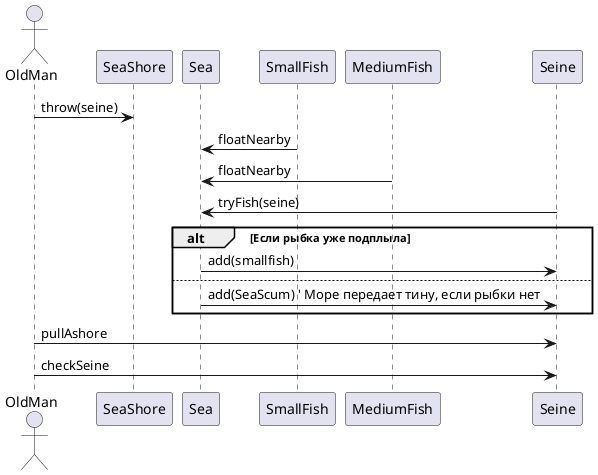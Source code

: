 @startuml
actor OldMan
participant SeaShore
participant Sea
participant SmallFish
participant MediumFish
participant Seine

' Старик забрасывает невод в море
OldMan -> SeaShore : throw(seine)

' Малая рыбка подплывает к берегу
SmallFish -> Sea : floatNearby

' Средняя рыбка подплывает к берегу после маленькой
MediumFish -> Sea : floatNearby

' Невод запрашивает рыбу
Seine -> Sea : tryFish(seine)

alt Если рыбка уже подплыла
    Sea -> Seine : add(smallfish)
else
    Sea -> Seine : add(SeaScum) ' Море передает тину, если рыбки нет
end

' Старик вытягивает невод
OldMan -> Seine : pullAshore

' Старик проверяет невод
OldMan -> Seine : checkSeine
@enduml
